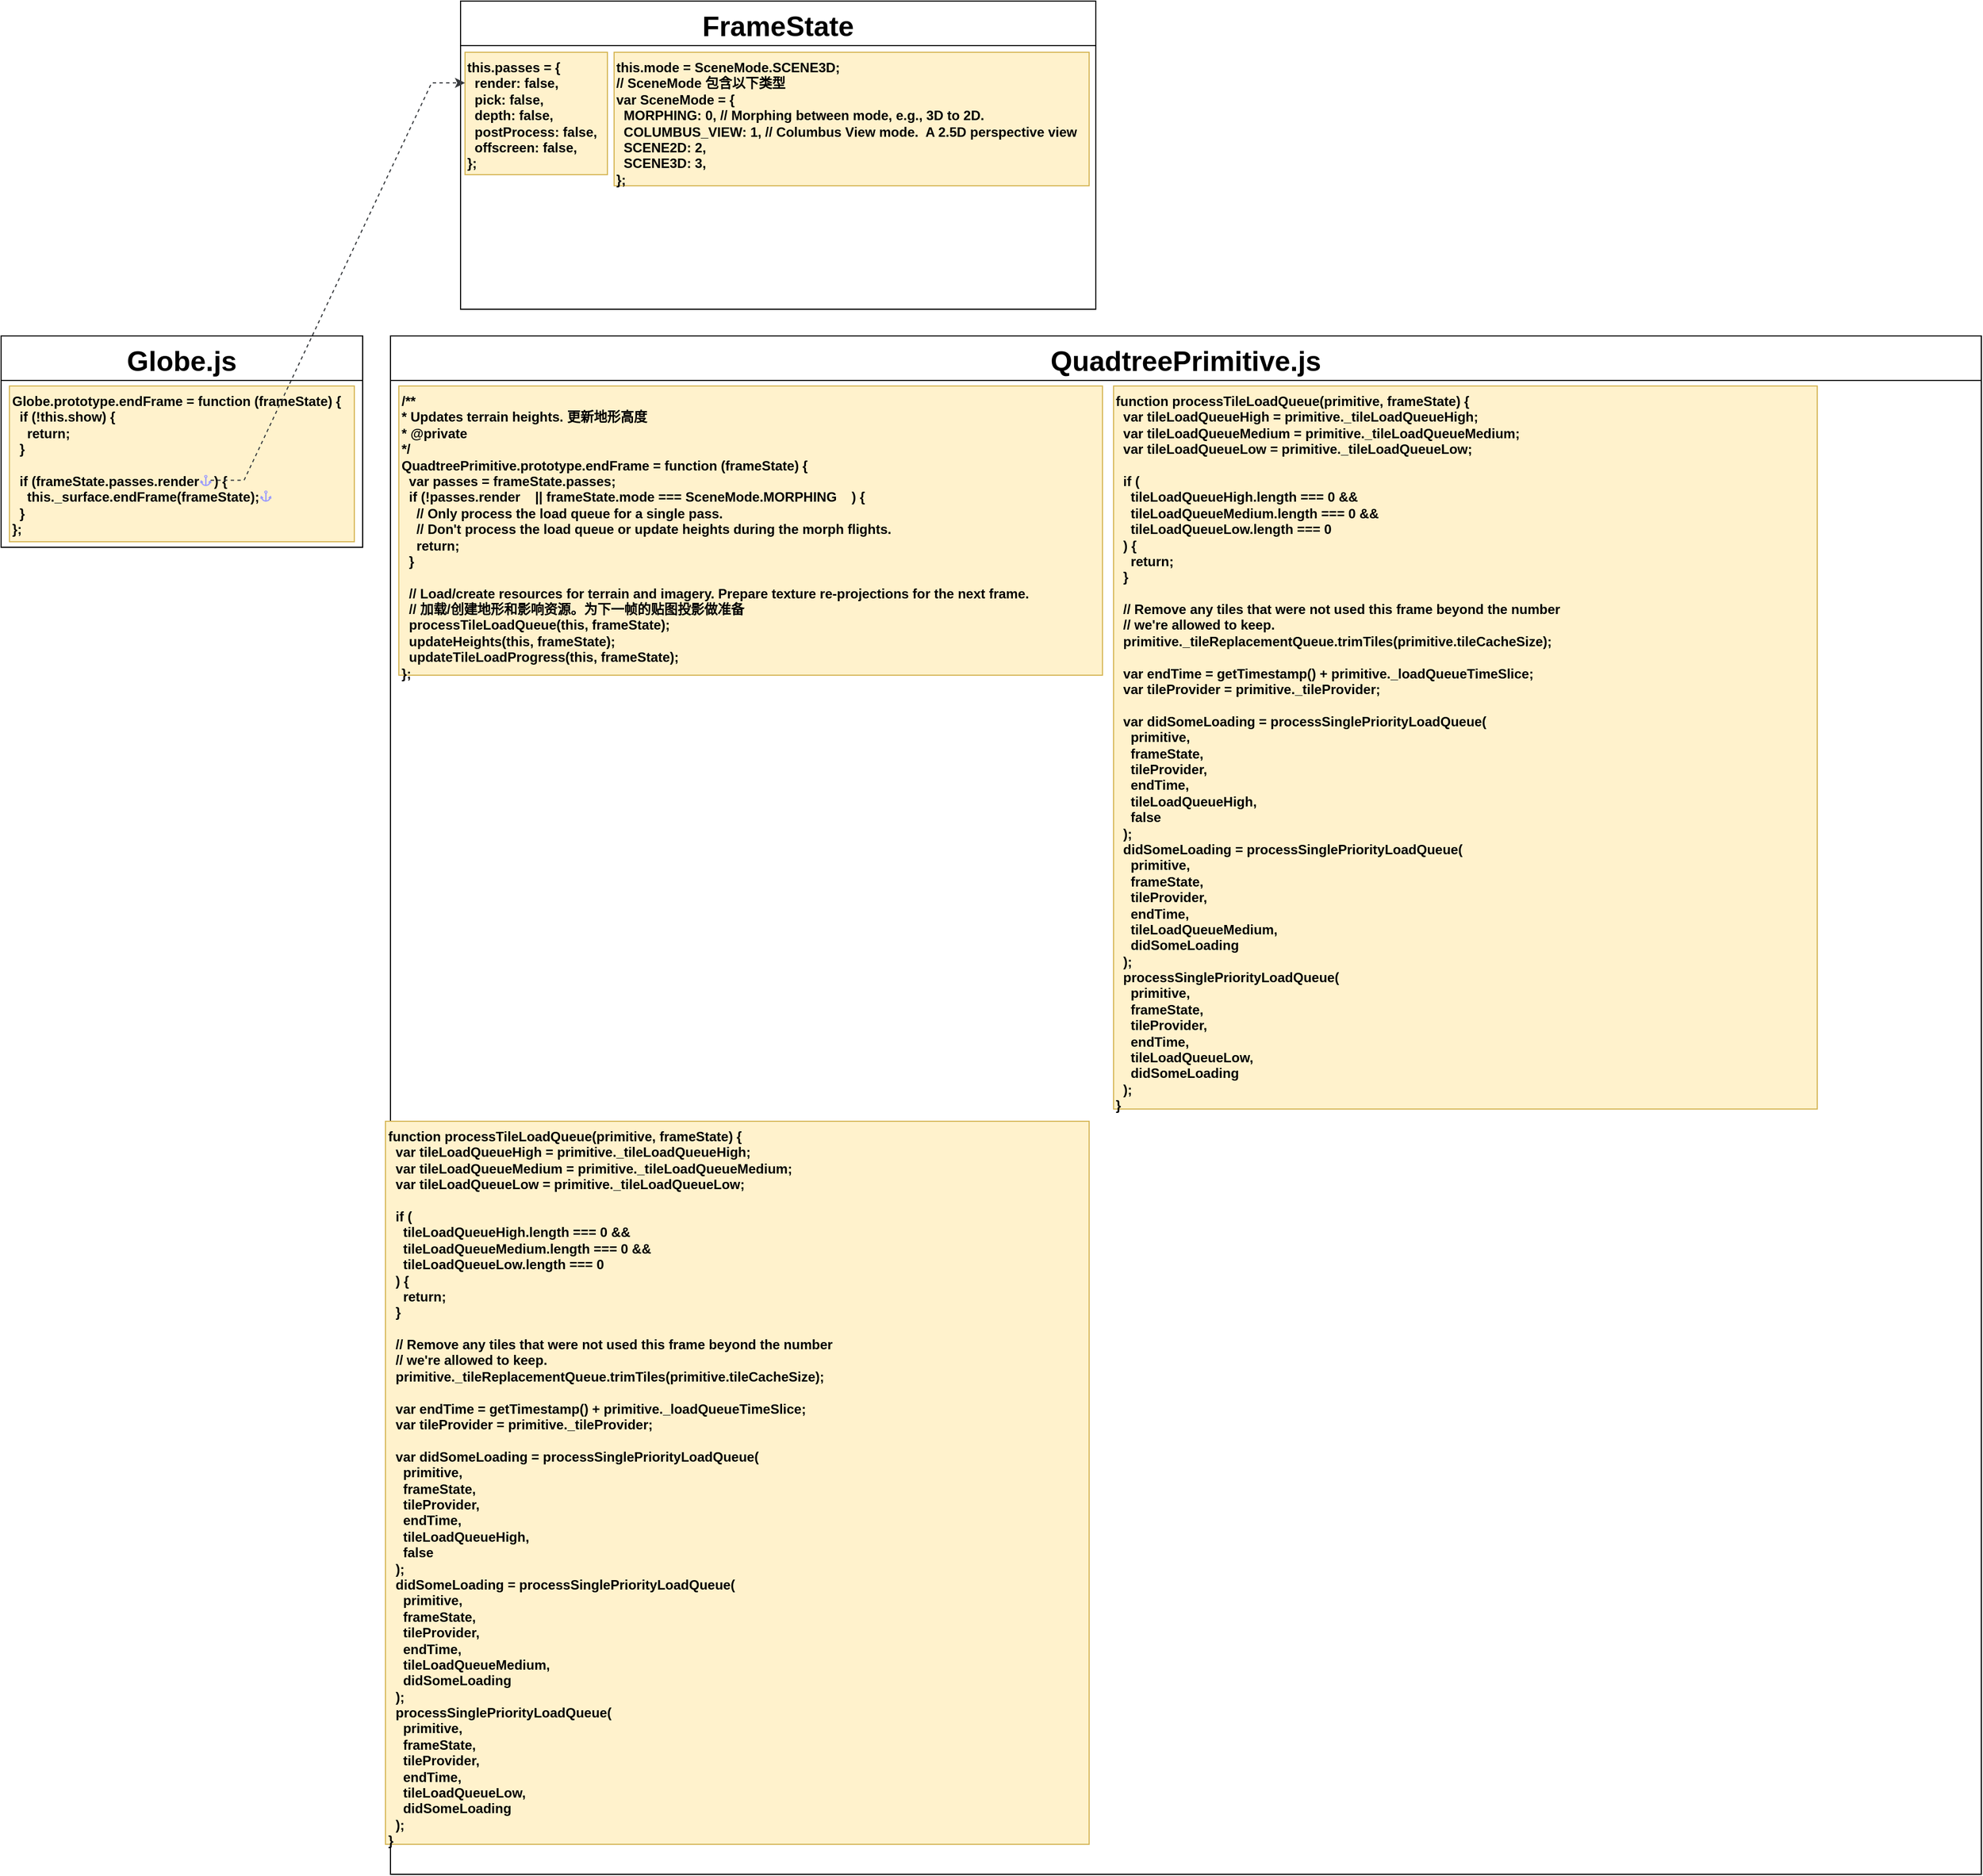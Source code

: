 <mxfile version="13.6.6" type="github">
  <diagram id="9aOjrgbC5z1DzK8ZOaCG" name="Page-1">
    <mxGraphModel dx="2031" dy="1089" grid="0" gridSize="10" guides="1" tooltips="1" connect="1" arrows="1" fold="1" page="1" pageScale="1" pageWidth="827" pageHeight="1169" math="0" shadow="0">
      <root>
        <mxCell id="0" />
        <mxCell id="1" parent="0" />
        <mxCell id="Ml9DXwinDKtUgd4e7UFR-4" value="Globe.js" style="swimlane;swimlaneLine=1;swimlaneFillColor=none;fontSize=25;startSize=40;" parent="1" vertex="1">
          <mxGeometry x="40" y="327" width="325" height="190" as="geometry" />
        </mxCell>
        <mxCell id="w7j-vH0q7G85GLxAOJQ2-20" value="m" style="group;fontFamily=Helvetica;" vertex="1" connectable="0" parent="Ml9DXwinDKtUgd4e7UFR-4">
          <mxGeometry x="7.5" y="45" width="310" height="140" as="geometry" />
        </mxCell>
        <mxCell id="w7j-vH0q7G85GLxAOJQ2-27" value="" style="group" vertex="1" connectable="0" parent="w7j-vH0q7G85GLxAOJQ2-20">
          <mxGeometry width="310" height="140" as="geometry" />
        </mxCell>
        <mxCell id="Ml9DXwinDKtUgd4e7UFR-5" value="&lt;span style=&quot;font-size: 12px ; font-weight: 700&quot;&gt;Globe.prototype.endFrame = function (frameState) {&lt;/span&gt;&lt;br style=&quot;font-size: 12px ; font-weight: 700&quot;&gt;&lt;div style=&quot;resize: none ; outline: 0px ; font-size: 12px ; font-weight: 700&quot;&gt;&lt;/div&gt;&lt;span style=&quot;font-size: 12px ; font-weight: 700&quot;&gt;&amp;nbsp;&amp;nbsp;if (!this.show) {&lt;/span&gt;&lt;br style=&quot;font-size: 12px ; font-weight: 700&quot;&gt;&lt;div style=&quot;resize: none ; outline: 0px ; font-size: 12px ; font-weight: 700&quot;&gt;&lt;/div&gt;&lt;span style=&quot;font-size: 12px ; font-weight: 700&quot;&gt;&amp;nbsp;&amp;nbsp;&amp;nbsp;&amp;nbsp;return;&lt;/span&gt;&lt;br style=&quot;font-size: 12px ; font-weight: 700&quot;&gt;&lt;div style=&quot;resize: none ; outline: 0px ; font-size: 12px ; font-weight: 700&quot;&gt;&lt;/div&gt;&lt;span style=&quot;font-size: 12px ; font-weight: 700&quot;&gt;&amp;nbsp;&amp;nbsp;}&lt;/span&gt;&lt;br style=&quot;font-size: 12px ; font-weight: 700&quot;&gt;&lt;div style=&quot;resize: none ; outline: 0px ; font-size: 12px ; font-weight: 700&quot;&gt;&lt;/div&gt;&lt;br style=&quot;font-size: 12px ; font-weight: 700&quot;&gt;&lt;div style=&quot;resize: none ; outline: 0px ; font-size: 12px ; font-weight: 700&quot;&gt;&lt;/div&gt;&lt;span style=&quot;font-size: 12px ; font-weight: 700&quot;&gt;&amp;nbsp;&amp;nbsp;if (frameState.passes.render&amp;nbsp; &amp;nbsp; ) {&lt;/span&gt;&lt;br style=&quot;font-size: 12px ; font-weight: 700&quot;&gt;&lt;div style=&quot;resize: none ; outline: 0px ; font-size: 12px ; font-weight: 700&quot;&gt;&lt;/div&gt;&lt;span style=&quot;font-size: 12px ; font-weight: 700&quot;&gt;&amp;nbsp;&amp;nbsp;&amp;nbsp;&amp;nbsp;this._surface.endFrame(frameState);&lt;/span&gt;&lt;br style=&quot;font-size: 12px ; font-weight: 700&quot;&gt;&lt;div style=&quot;resize: none ; outline: 0px ; font-size: 12px ; font-weight: 700&quot;&gt;&lt;/div&gt;&lt;span style=&quot;font-size: 12px ; font-weight: 700&quot;&gt;&amp;nbsp;&amp;nbsp;}&lt;/span&gt;&lt;br style=&quot;font-size: 12px ; font-weight: 700&quot;&gt;&lt;div style=&quot;resize: none ; outline: 0px ; font-size: 12px ; font-weight: 700&quot;&gt;&lt;/div&gt;&lt;span style=&quot;font-size: 12px ; font-weight: 700&quot;&gt;};&lt;/span&gt;" style="rounded=0;whiteSpace=wrap;html=1;align=left;verticalAlign=top;labelPosition=center;verticalLabelPosition=middle;fontSize=12;labelBackgroundColor=none;fillColor=#fff2cc;strokeColor=#d6b656;shadow=0;sketch=0;glass=0;" parent="w7j-vH0q7G85GLxAOJQ2-27" vertex="1">
          <mxGeometry width="310" height="140" as="geometry" />
        </mxCell>
        <mxCell id="w7j-vH0q7G85GLxAOJQ2-15" value="" style="shape=mxgraph.signs.transportation.anchor_1;html=1;strokeColor=none;verticalLabelPosition=bottom;verticalAlign=top;align=center;fillColor=#9999FF;" vertex="1" parent="w7j-vH0q7G85GLxAOJQ2-27">
          <mxGeometry x="171.5" y="80" width="10" height="10" as="geometry" />
        </mxCell>
        <mxCell id="w7j-vH0q7G85GLxAOJQ2-25" value="" style="shape=mxgraph.signs.transportation.anchor_1;html=1;strokeColor=none;verticalLabelPosition=bottom;verticalAlign=top;align=center;fillColor=#9999FF;" vertex="1" parent="w7j-vH0q7G85GLxAOJQ2-27">
          <mxGeometry x="225.5" y="94" width="10" height="10" as="geometry" />
        </mxCell>
        <mxCell id="w7j-vH0q7G85GLxAOJQ2-16" value="FrameState" style="swimlane;swimlaneLine=1;swimlaneFillColor=none;fontSize=25;startSize=40;fontStyle=1" vertex="1" parent="1">
          <mxGeometry x="453" y="26" width="571" height="277" as="geometry" />
        </mxCell>
        <mxCell id="w7j-vH0q7G85GLxAOJQ2-17" value="&lt;div&gt;&lt;b&gt;this.passes = {&lt;/b&gt;&lt;/div&gt;&lt;div&gt;&lt;b&gt;&amp;nbsp; render: false,&lt;/b&gt;&lt;/div&gt;&lt;div&gt;&lt;b&gt;&amp;nbsp; pick: false,&lt;/b&gt;&lt;/div&gt;&lt;div&gt;&lt;b&gt;&amp;nbsp; depth: false,&lt;/b&gt;&lt;/div&gt;&lt;div&gt;&lt;b&gt;&amp;nbsp; postProcess: false,&lt;/b&gt;&lt;/div&gt;&lt;div&gt;&lt;b&gt;&amp;nbsp; offscreen: false,&lt;/b&gt;&lt;/div&gt;&lt;div&gt;&lt;b&gt;};&lt;/b&gt;&lt;/div&gt;" style="rounded=0;whiteSpace=wrap;html=1;align=left;verticalAlign=top;labelPosition=center;verticalLabelPosition=middle;fontSize=12;labelBackgroundColor=none;fillColor=#fff2cc;strokeColor=#d6b656;shadow=0;sketch=0;glass=0;" vertex="1" parent="w7j-vH0q7G85GLxAOJQ2-16">
          <mxGeometry x="4" y="46" width="128" height="110" as="geometry" />
        </mxCell>
        <mxCell id="w7j-vH0q7G85GLxAOJQ2-24" value="&lt;div&gt;&lt;span&gt;this.mode = SceneMode.SCENE3D;&lt;/span&gt;&lt;/div&gt;&lt;div&gt;&lt;span&gt;// SceneMode 包含以下类型&lt;/span&gt;&lt;/div&gt;&lt;div&gt;&lt;span&gt;var SceneMode = {&lt;/span&gt;&lt;/div&gt;&lt;div&gt;&lt;span&gt;&amp;nbsp; MORPHING: 0, // Morphing between mode, e.g., 3D to 2D.&lt;/span&gt;&lt;/div&gt;&lt;div&gt;&lt;span&gt;&amp;nbsp; COLUMBUS_VIEW: 1, // Columbus View mode.&amp;nbsp; A 2.5D perspective view&lt;/span&gt;&lt;/div&gt;&lt;div&gt;&lt;span&gt;&amp;nbsp; SCENE2D: 2,&lt;/span&gt;&lt;/div&gt;&lt;div&gt;&lt;span&gt;&amp;nbsp; SCENE3D: 3,&lt;/span&gt;&lt;/div&gt;&lt;div&gt;&lt;span&gt;};&lt;/span&gt;&lt;/div&gt;" style="rounded=0;whiteSpace=wrap;html=1;align=left;verticalAlign=top;labelPosition=center;verticalLabelPosition=middle;fontSize=12;labelBackgroundColor=none;fillColor=#fff2cc;strokeColor=#d6b656;shadow=0;sketch=0;glass=0;fontFamily=Helvetica;fontStyle=1" vertex="1" parent="w7j-vH0q7G85GLxAOJQ2-16">
          <mxGeometry x="138" y="46" width="427" height="120" as="geometry" />
        </mxCell>
        <mxCell id="w7j-vH0q7G85GLxAOJQ2-22" style="edgeStyle=entityRelationEdgeStyle;rounded=0;orthogonalLoop=1;jettySize=auto;html=1;exitX=0.94;exitY=0.47;exitDx=0;exitDy=0;exitPerimeter=0;entryX=0;entryY=0.25;entryDx=0;entryDy=0;dashed=1;fillColor=#ffff88;strokeColor=#36393d;" edge="1" parent="1" source="w7j-vH0q7G85GLxAOJQ2-15" target="w7j-vH0q7G85GLxAOJQ2-17">
          <mxGeometry relative="1" as="geometry" />
        </mxCell>
        <mxCell id="w7j-vH0q7G85GLxAOJQ2-28" value="QuadtreePrimitive.js" style="swimlane;swimlaneLine=1;swimlaneFillColor=none;fontSize=25;startSize=40;" vertex="1" parent="1">
          <mxGeometry x="390" y="327" width="1430" height="1383" as="geometry" />
        </mxCell>
        <mxCell id="w7j-vH0q7G85GLxAOJQ2-29" value="m" style="group;fontFamily=Helvetica;" vertex="1" connectable="0" parent="w7j-vH0q7G85GLxAOJQ2-28">
          <mxGeometry x="7.5" y="45" width="632.5" height="280" as="geometry" />
        </mxCell>
        <mxCell id="w7j-vH0q7G85GLxAOJQ2-30" value="" style="group" vertex="1" connectable="0" parent="w7j-vH0q7G85GLxAOJQ2-29">
          <mxGeometry width="632.5" height="260" as="geometry" />
        </mxCell>
        <mxCell id="w7j-vH0q7G85GLxAOJQ2-31" value="&lt;div&gt;&lt;b&gt;/**&lt;/b&gt;&lt;/div&gt;&lt;div&gt;&lt;b&gt;* Updates terrain heights. 更新地形高度&lt;/b&gt;&lt;/div&gt;&lt;div&gt;&lt;b&gt;* @private&lt;/b&gt;&lt;/div&gt;&lt;div&gt;&lt;b&gt;*/&lt;/b&gt;&lt;/div&gt;&lt;div&gt;&lt;b&gt;QuadtreePrimitive.prototype.endFrame = function (frameState) {&lt;/b&gt;&lt;/div&gt;&lt;div&gt;&lt;b&gt;&amp;nbsp; var passes = frameState.passes;&lt;/b&gt;&lt;/div&gt;&lt;div&gt;&lt;b&gt;&amp;nbsp; if (!passes.render&amp;nbsp; &amp;nbsp; || frameState.mode === SceneMode.MORPHING&amp;nbsp; &amp;nbsp; ) {&lt;/b&gt;&lt;/div&gt;&lt;div&gt;&lt;b&gt;&amp;nbsp; &amp;nbsp; // Only process the load queue for a single pass.&lt;/b&gt;&lt;/div&gt;&lt;div&gt;&lt;b&gt;&amp;nbsp; &amp;nbsp; // Don&#39;t process the load queue or update heights during the morph flights.&lt;/b&gt;&lt;/div&gt;&lt;div&gt;&lt;b&gt;&amp;nbsp; &amp;nbsp; return;&lt;/b&gt;&lt;/div&gt;&lt;div&gt;&lt;b&gt;&amp;nbsp; }&lt;/b&gt;&lt;/div&gt;&lt;div&gt;&lt;b&gt;&lt;br&gt;&lt;/b&gt;&lt;/div&gt;&lt;div&gt;&lt;b&gt;&amp;nbsp; // Load/create resources for terrain and imagery. Prepare texture re-projections for the next frame.&lt;/b&gt;&lt;/div&gt;&lt;div&gt;&lt;b&gt;&amp;nbsp; // 加载/创建地形和影响资源。为下一帧的贴图投影做准备&lt;/b&gt;&lt;/div&gt;&lt;div&gt;&lt;b&gt;&amp;nbsp; processTileLoadQueue(this, frameState);&lt;/b&gt;&lt;/div&gt;&lt;div&gt;&lt;b&gt;&amp;nbsp; updateHeights(this, frameState);&lt;/b&gt;&lt;/div&gt;&lt;div&gt;&lt;b&gt;&amp;nbsp; updateTileLoadProgress(this, frameState);&lt;/b&gt;&lt;/div&gt;&lt;div&gt;&lt;b&gt;};&lt;/b&gt;&lt;/div&gt;" style="rounded=0;whiteSpace=wrap;html=1;align=left;verticalAlign=top;labelPosition=center;verticalLabelPosition=middle;fontSize=12;labelBackgroundColor=none;fillColor=#fff2cc;strokeColor=#d6b656;shadow=0;sketch=0;glass=0;" vertex="1" parent="w7j-vH0q7G85GLxAOJQ2-30">
          <mxGeometry width="632.5" height="260" as="geometry" />
        </mxCell>
        <mxCell id="w7j-vH0q7G85GLxAOJQ2-34" value="m" style="group;fontFamily=Helvetica;" vertex="1" connectable="0" parent="w7j-vH0q7G85GLxAOJQ2-28">
          <mxGeometry x="650" y="45" width="642.5" height="1018" as="geometry" />
        </mxCell>
        <mxCell id="w7j-vH0q7G85GLxAOJQ2-35" value="" style="group" vertex="1" connectable="0" parent="w7j-vH0q7G85GLxAOJQ2-34">
          <mxGeometry width="642.5" height="1018" as="geometry" />
        </mxCell>
        <mxCell id="w7j-vH0q7G85GLxAOJQ2-36" value="&lt;div&gt;&lt;b&gt;function processTileLoadQueue(primitive, frameState) {&lt;/b&gt;&lt;/div&gt;&lt;div&gt;&lt;b&gt;&amp;nbsp; var tileLoadQueueHigh = primitive._tileLoadQueueHigh;&lt;/b&gt;&lt;/div&gt;&lt;div&gt;&lt;b&gt;&amp;nbsp; var tileLoadQueueMedium = primitive._tileLoadQueueMedium;&lt;/b&gt;&lt;/div&gt;&lt;div&gt;&lt;b&gt;&amp;nbsp; var tileLoadQueueLow = primitive._tileLoadQueueLow;&lt;/b&gt;&lt;/div&gt;&lt;div&gt;&lt;b&gt;&lt;br&gt;&lt;/b&gt;&lt;/div&gt;&lt;div&gt;&lt;b&gt;&amp;nbsp; if (&lt;/b&gt;&lt;/div&gt;&lt;div&gt;&lt;b&gt;&amp;nbsp; &amp;nbsp; tileLoadQueueHigh.length === 0 &amp;amp;&amp;amp;&lt;/b&gt;&lt;/div&gt;&lt;div&gt;&lt;b&gt;&amp;nbsp; &amp;nbsp; tileLoadQueueMedium.length === 0 &amp;amp;&amp;amp;&lt;/b&gt;&lt;/div&gt;&lt;div&gt;&lt;b&gt;&amp;nbsp; &amp;nbsp; tileLoadQueueLow.length === 0&lt;/b&gt;&lt;/div&gt;&lt;div&gt;&lt;b&gt;&amp;nbsp; ) {&lt;/b&gt;&lt;/div&gt;&lt;div&gt;&lt;b&gt;&amp;nbsp; &amp;nbsp; return;&lt;/b&gt;&lt;/div&gt;&lt;div&gt;&lt;b&gt;&amp;nbsp; }&lt;/b&gt;&lt;/div&gt;&lt;div&gt;&lt;b&gt;&lt;br&gt;&lt;/b&gt;&lt;/div&gt;&lt;div&gt;&lt;b&gt;&amp;nbsp; // Remove any tiles that were not used this frame beyond the number&lt;/b&gt;&lt;/div&gt;&lt;div&gt;&lt;b&gt;&amp;nbsp; // we&#39;re allowed to keep.&lt;/b&gt;&lt;/div&gt;&lt;div&gt;&lt;b&gt;&amp;nbsp; primitive._tileReplacementQueue.trimTiles(primitive.tileCacheSize);&lt;/b&gt;&lt;/div&gt;&lt;div&gt;&lt;b&gt;&lt;br&gt;&lt;/b&gt;&lt;/div&gt;&lt;div&gt;&lt;b&gt;&amp;nbsp; var endTime = getTimestamp() + primitive._loadQueueTimeSlice;&lt;/b&gt;&lt;/div&gt;&lt;div&gt;&lt;b&gt;&amp;nbsp; var tileProvider = primitive._tileProvider;&lt;/b&gt;&lt;/div&gt;&lt;div&gt;&lt;b&gt;&lt;br&gt;&lt;/b&gt;&lt;/div&gt;&lt;div&gt;&lt;b&gt;&amp;nbsp; var didSomeLoading = processSinglePriorityLoadQueue(&lt;/b&gt;&lt;/div&gt;&lt;div&gt;&lt;b&gt;&amp;nbsp; &amp;nbsp; primitive,&lt;/b&gt;&lt;/div&gt;&lt;div&gt;&lt;b&gt;&amp;nbsp; &amp;nbsp; frameState,&lt;/b&gt;&lt;/div&gt;&lt;div&gt;&lt;b&gt;&amp;nbsp; &amp;nbsp; tileProvider,&lt;/b&gt;&lt;/div&gt;&lt;div&gt;&lt;b&gt;&amp;nbsp; &amp;nbsp; endTime,&lt;/b&gt;&lt;/div&gt;&lt;div&gt;&lt;b&gt;&amp;nbsp; &amp;nbsp; tileLoadQueueHigh,&lt;/b&gt;&lt;/div&gt;&lt;div&gt;&lt;b&gt;&amp;nbsp; &amp;nbsp; false&lt;/b&gt;&lt;/div&gt;&lt;div&gt;&lt;b&gt;&amp;nbsp; );&lt;/b&gt;&lt;/div&gt;&lt;div&gt;&lt;b&gt;&amp;nbsp; didSomeLoading = processSinglePriorityLoadQueue(&lt;/b&gt;&lt;/div&gt;&lt;div&gt;&lt;b&gt;&amp;nbsp; &amp;nbsp; primitive,&lt;/b&gt;&lt;/div&gt;&lt;div&gt;&lt;b&gt;&amp;nbsp; &amp;nbsp; frameState,&lt;/b&gt;&lt;/div&gt;&lt;div&gt;&lt;b&gt;&amp;nbsp; &amp;nbsp; tileProvider,&lt;/b&gt;&lt;/div&gt;&lt;div&gt;&lt;b&gt;&amp;nbsp; &amp;nbsp; endTime,&lt;/b&gt;&lt;/div&gt;&lt;div&gt;&lt;b&gt;&amp;nbsp; &amp;nbsp; tileLoadQueueMedium,&lt;/b&gt;&lt;/div&gt;&lt;div&gt;&lt;b&gt;&amp;nbsp; &amp;nbsp; didSomeLoading&lt;/b&gt;&lt;/div&gt;&lt;div&gt;&lt;b&gt;&amp;nbsp; );&lt;/b&gt;&lt;/div&gt;&lt;div&gt;&lt;b&gt;&amp;nbsp; processSinglePriorityLoadQueue(&lt;/b&gt;&lt;/div&gt;&lt;div&gt;&lt;b&gt;&amp;nbsp; &amp;nbsp; primitive,&lt;/b&gt;&lt;/div&gt;&lt;div&gt;&lt;b&gt;&amp;nbsp; &amp;nbsp; frameState,&lt;/b&gt;&lt;/div&gt;&lt;div&gt;&lt;b&gt;&amp;nbsp; &amp;nbsp; tileProvider,&lt;/b&gt;&lt;/div&gt;&lt;div&gt;&lt;b&gt;&amp;nbsp; &amp;nbsp; endTime,&lt;/b&gt;&lt;/div&gt;&lt;div&gt;&lt;b&gt;&amp;nbsp; &amp;nbsp; tileLoadQueueLow,&lt;/b&gt;&lt;/div&gt;&lt;div&gt;&lt;b&gt;&amp;nbsp; &amp;nbsp; didSomeLoading&lt;/b&gt;&lt;/div&gt;&lt;div&gt;&lt;b&gt;&amp;nbsp; );&lt;/b&gt;&lt;/div&gt;&lt;div&gt;&lt;b&gt;}&lt;/b&gt;&lt;/div&gt;" style="rounded=0;whiteSpace=wrap;html=1;align=left;verticalAlign=top;labelPosition=center;verticalLabelPosition=middle;fontSize=12;labelBackgroundColor=none;fillColor=#fff2cc;strokeColor=#d6b656;shadow=0;sketch=0;glass=0;" vertex="1" parent="w7j-vH0q7G85GLxAOJQ2-35">
          <mxGeometry width="632.5" height="650" as="geometry" />
        </mxCell>
        <mxCell id="w7j-vH0q7G85GLxAOJQ2-37" value="" style="group" vertex="1" connectable="0" parent="w7j-vH0q7G85GLxAOJQ2-28">
          <mxGeometry x="-4.5" y="706" width="632.5" height="650" as="geometry" />
        </mxCell>
        <mxCell id="w7j-vH0q7G85GLxAOJQ2-38" value="&lt;div&gt;&lt;b&gt;function processTileLoadQueue(primitive, frameState) {&lt;/b&gt;&lt;/div&gt;&lt;div&gt;&lt;b&gt;&amp;nbsp; var tileLoadQueueHigh = primitive._tileLoadQueueHigh;&lt;/b&gt;&lt;/div&gt;&lt;div&gt;&lt;b&gt;&amp;nbsp; var tileLoadQueueMedium = primitive._tileLoadQueueMedium;&lt;/b&gt;&lt;/div&gt;&lt;div&gt;&lt;b&gt;&amp;nbsp; var tileLoadQueueLow = primitive._tileLoadQueueLow;&lt;/b&gt;&lt;/div&gt;&lt;div&gt;&lt;b&gt;&lt;br&gt;&lt;/b&gt;&lt;/div&gt;&lt;div&gt;&lt;b&gt;&amp;nbsp; if (&lt;/b&gt;&lt;/div&gt;&lt;div&gt;&lt;b&gt;&amp;nbsp; &amp;nbsp; tileLoadQueueHigh.length === 0 &amp;amp;&amp;amp;&lt;/b&gt;&lt;/div&gt;&lt;div&gt;&lt;b&gt;&amp;nbsp; &amp;nbsp; tileLoadQueueMedium.length === 0 &amp;amp;&amp;amp;&lt;/b&gt;&lt;/div&gt;&lt;div&gt;&lt;b&gt;&amp;nbsp; &amp;nbsp; tileLoadQueueLow.length === 0&lt;/b&gt;&lt;/div&gt;&lt;div&gt;&lt;b&gt;&amp;nbsp; ) {&lt;/b&gt;&lt;/div&gt;&lt;div&gt;&lt;b&gt;&amp;nbsp; &amp;nbsp; return;&lt;/b&gt;&lt;/div&gt;&lt;div&gt;&lt;b&gt;&amp;nbsp; }&lt;/b&gt;&lt;/div&gt;&lt;div&gt;&lt;b&gt;&lt;br&gt;&lt;/b&gt;&lt;/div&gt;&lt;div&gt;&lt;b&gt;&amp;nbsp; // Remove any tiles that were not used this frame beyond the number&lt;/b&gt;&lt;/div&gt;&lt;div&gt;&lt;b&gt;&amp;nbsp; // we&#39;re allowed to keep.&lt;/b&gt;&lt;/div&gt;&lt;div&gt;&lt;b&gt;&amp;nbsp; primitive._tileReplacementQueue.trimTiles(primitive.tileCacheSize);&lt;/b&gt;&lt;/div&gt;&lt;div&gt;&lt;b&gt;&lt;br&gt;&lt;/b&gt;&lt;/div&gt;&lt;div&gt;&lt;b&gt;&amp;nbsp; var endTime = getTimestamp() + primitive._loadQueueTimeSlice;&lt;/b&gt;&lt;/div&gt;&lt;div&gt;&lt;b&gt;&amp;nbsp; var tileProvider = primitive._tileProvider;&lt;/b&gt;&lt;/div&gt;&lt;div&gt;&lt;b&gt;&lt;br&gt;&lt;/b&gt;&lt;/div&gt;&lt;div&gt;&lt;b&gt;&amp;nbsp; var didSomeLoading = processSinglePriorityLoadQueue(&lt;/b&gt;&lt;/div&gt;&lt;div&gt;&lt;b&gt;&amp;nbsp; &amp;nbsp; primitive,&lt;/b&gt;&lt;/div&gt;&lt;div&gt;&lt;b&gt;&amp;nbsp; &amp;nbsp; frameState,&lt;/b&gt;&lt;/div&gt;&lt;div&gt;&lt;b&gt;&amp;nbsp; &amp;nbsp; tileProvider,&lt;/b&gt;&lt;/div&gt;&lt;div&gt;&lt;b&gt;&amp;nbsp; &amp;nbsp; endTime,&lt;/b&gt;&lt;/div&gt;&lt;div&gt;&lt;b&gt;&amp;nbsp; &amp;nbsp; tileLoadQueueHigh,&lt;/b&gt;&lt;/div&gt;&lt;div&gt;&lt;b&gt;&amp;nbsp; &amp;nbsp; false&lt;/b&gt;&lt;/div&gt;&lt;div&gt;&lt;b&gt;&amp;nbsp; );&lt;/b&gt;&lt;/div&gt;&lt;div&gt;&lt;b&gt;&amp;nbsp; didSomeLoading = processSinglePriorityLoadQueue(&lt;/b&gt;&lt;/div&gt;&lt;div&gt;&lt;b&gt;&amp;nbsp; &amp;nbsp; primitive,&lt;/b&gt;&lt;/div&gt;&lt;div&gt;&lt;b&gt;&amp;nbsp; &amp;nbsp; frameState,&lt;/b&gt;&lt;/div&gt;&lt;div&gt;&lt;b&gt;&amp;nbsp; &amp;nbsp; tileProvider,&lt;/b&gt;&lt;/div&gt;&lt;div&gt;&lt;b&gt;&amp;nbsp; &amp;nbsp; endTime,&lt;/b&gt;&lt;/div&gt;&lt;div&gt;&lt;b&gt;&amp;nbsp; &amp;nbsp; tileLoadQueueMedium,&lt;/b&gt;&lt;/div&gt;&lt;div&gt;&lt;b&gt;&amp;nbsp; &amp;nbsp; didSomeLoading&lt;/b&gt;&lt;/div&gt;&lt;div&gt;&lt;b&gt;&amp;nbsp; );&lt;/b&gt;&lt;/div&gt;&lt;div&gt;&lt;b&gt;&amp;nbsp; processSinglePriorityLoadQueue(&lt;/b&gt;&lt;/div&gt;&lt;div&gt;&lt;b&gt;&amp;nbsp; &amp;nbsp; primitive,&lt;/b&gt;&lt;/div&gt;&lt;div&gt;&lt;b&gt;&amp;nbsp; &amp;nbsp; frameState,&lt;/b&gt;&lt;/div&gt;&lt;div&gt;&lt;b&gt;&amp;nbsp; &amp;nbsp; tileProvider,&lt;/b&gt;&lt;/div&gt;&lt;div&gt;&lt;b&gt;&amp;nbsp; &amp;nbsp; endTime,&lt;/b&gt;&lt;/div&gt;&lt;div&gt;&lt;b&gt;&amp;nbsp; &amp;nbsp; tileLoadQueueLow,&lt;/b&gt;&lt;/div&gt;&lt;div&gt;&lt;b&gt;&amp;nbsp; &amp;nbsp; didSomeLoading&lt;/b&gt;&lt;/div&gt;&lt;div&gt;&lt;b&gt;&amp;nbsp; );&lt;/b&gt;&lt;/div&gt;&lt;div&gt;&lt;b&gt;}&lt;/b&gt;&lt;/div&gt;" style="rounded=0;whiteSpace=wrap;html=1;align=left;verticalAlign=top;labelPosition=center;verticalLabelPosition=middle;fontSize=12;labelBackgroundColor=none;fillColor=#fff2cc;strokeColor=#d6b656;shadow=0;sketch=0;glass=0;" vertex="1" parent="w7j-vH0q7G85GLxAOJQ2-37">
          <mxGeometry width="632.5" height="650" as="geometry" />
        </mxCell>
      </root>
    </mxGraphModel>
  </diagram>
</mxfile>
